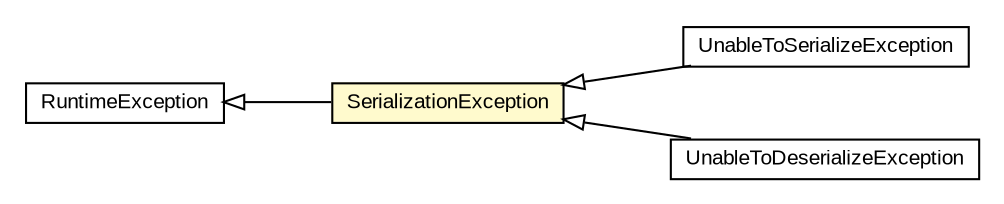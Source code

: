 #!/usr/local/bin/dot
#
# Class diagram 
# Generated by UMLGraph version R5_6-24-gf6e263 (http://www.umlgraph.org/)
#

digraph G {
	edge [fontname="arial",fontsize=10,labelfontname="arial",labelfontsize=10];
	node [fontname="arial",fontsize=10,shape=plaintext];
	nodesep=0.25;
	ranksep=0.5;
	rankdir=LR;
	// org.turbogwt.net.http.client.serialization.UnableToSerializeException
	c3736 [label=<<table title="org.turbogwt.net.http.client.serialization.UnableToSerializeException" border="0" cellborder="1" cellspacing="0" cellpadding="2" port="p" href="./UnableToSerializeException.html">
		<tr><td><table border="0" cellspacing="0" cellpadding="1">
<tr><td align="center" balign="center"> UnableToSerializeException </td></tr>
		</table></td></tr>
		</table>>, URL="./UnableToSerializeException.html", fontname="arial", fontcolor="black", fontsize=10.0];
	// org.turbogwt.net.http.client.serialization.UnableToDeserializeException
	c3737 [label=<<table title="org.turbogwt.net.http.client.serialization.UnableToDeserializeException" border="0" cellborder="1" cellspacing="0" cellpadding="2" port="p" href="./UnableToDeserializeException.html">
		<tr><td><table border="0" cellspacing="0" cellpadding="1">
<tr><td align="center" balign="center"> UnableToDeserializeException </td></tr>
		</table></td></tr>
		</table>>, URL="./UnableToDeserializeException.html", fontname="arial", fontcolor="black", fontsize=10.0];
	// org.turbogwt.net.http.client.serialization.SerializationException
	c3740 [label=<<table title="org.turbogwt.net.http.client.serialization.SerializationException" border="0" cellborder="1" cellspacing="0" cellpadding="2" port="p" bgcolor="lemonChiffon" href="./SerializationException.html">
		<tr><td><table border="0" cellspacing="0" cellpadding="1">
<tr><td align="center" balign="center"> SerializationException </td></tr>
		</table></td></tr>
		</table>>, URL="./SerializationException.html", fontname="arial", fontcolor="black", fontsize=10.0];
	//org.turbogwt.net.http.client.serialization.UnableToSerializeException extends org.turbogwt.net.http.client.serialization.SerializationException
	c3740:p -> c3736:p [dir=back,arrowtail=empty];
	//org.turbogwt.net.http.client.serialization.UnableToDeserializeException extends org.turbogwt.net.http.client.serialization.SerializationException
	c3740:p -> c3737:p [dir=back,arrowtail=empty];
	//org.turbogwt.net.http.client.serialization.SerializationException extends java.lang.RuntimeException
	c3757:p -> c3740:p [dir=back,arrowtail=empty];
	// java.lang.RuntimeException
	c3757 [label=<<table title="java.lang.RuntimeException" border="0" cellborder="1" cellspacing="0" cellpadding="2" port="p" href="http://download.oracle.com/javase/7/docs/api/java/lang/RuntimeException.html">
		<tr><td><table border="0" cellspacing="0" cellpadding="1">
<tr><td align="center" balign="center"> RuntimeException </td></tr>
		</table></td></tr>
		</table>>, URL="http://download.oracle.com/javase/7/docs/api/java/lang/RuntimeException.html", fontname="arial", fontcolor="black", fontsize=10.0];
}

